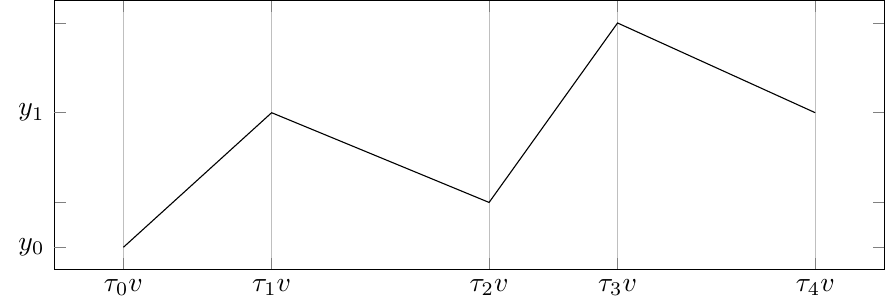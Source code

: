 \documentclass{standalone}
\usepackage{pgfplots,pgfplotstable}

\usetikzlibrary{external}

\begin{document}

\tikzsetnextfilename{multiple_kinks}
\begin{tikzpicture}
% \draw (0,0) grid (7,3);
% \draw[help lines,->] (0,0) -- (7,0) node[anchor=north west] {$v$};
% \draw[help lines,->] (0,0) -- (0,3) node[anchor=south east] {$y$};
% 
% \draw (0,1) -- (1,2) -- (2,0.5) -- (3,1.5) -- (4,1) -- (5,2.5) -- (6,2);
\begin{axis}[
	width=\textwidth,
	height=5cm,
% 	xlabel = $v$,
% 	ylabel = $y$,
	xtick = data,
	ytick = data,
	xmajorgrids,
	xticklabel={$\tau_{\pgfmathprintnumber{\ticknum}}v$},
	yticklabel=\empty,
	extra y ticks={1,1.3},
	extra y tick labels={$y_0$,$y_1$},
]
	\addplot[no marks] table {
		0 1
		1.5 1.3
		3.7 1.1
		5 1.5
		7 1.3
	};
\end{axis}

\end{tikzpicture}

 
\end{document}
